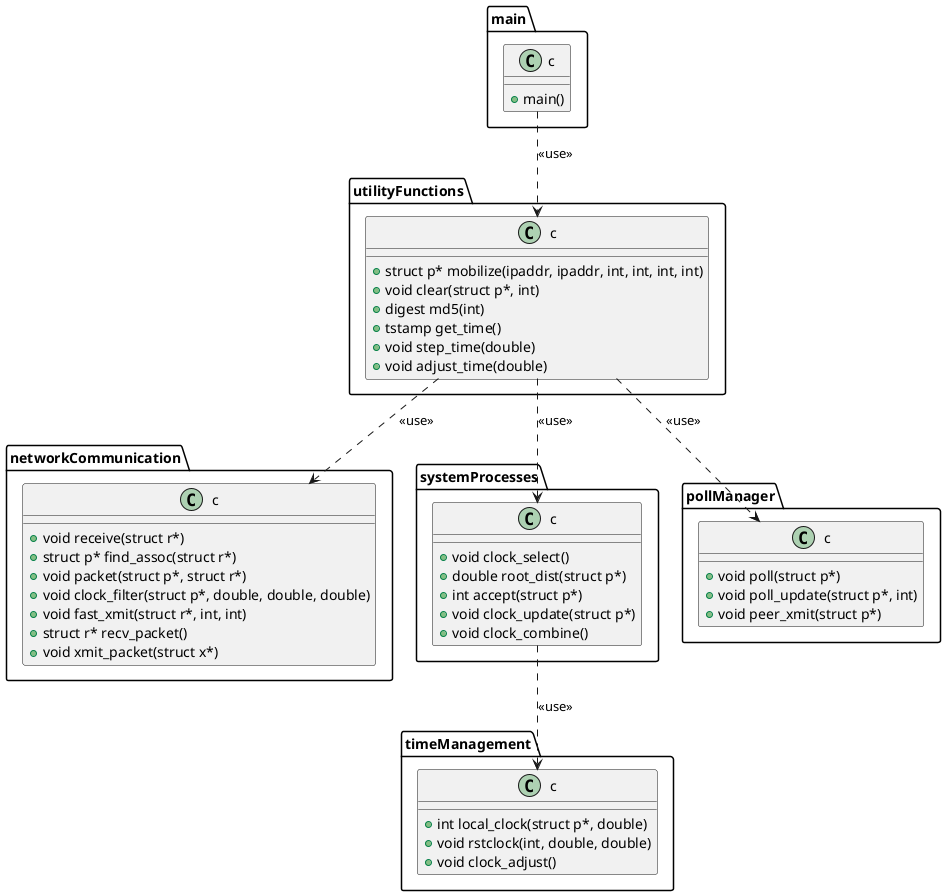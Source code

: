 @startuml uml
class main.c {
    + main()
}
class utilityFunctions.c {
    + struct p* mobilize(ipaddr, ipaddr, int, int, int, int)
    + void clear(struct p*, int)
    + digest md5(int)
    + tstamp get_time()
    + void step_time(double)
    + void adjust_time(double)
}
class networkCommunication.c {
    + void receive(struct r*)
    + struct p* find_assoc(struct r*)
    + void packet(struct p*, struct r*)
    + void clock_filter(struct p*, double, double, double)
    + void fast_xmit(struct r*, int, int)
    + struct r* recv_packet()
    + void xmit_packet(struct x*)
}
class systemProcesses.c {
    + void clock_select()
    + double root_dist(struct p*)
    + int accept(struct p*)
    + void clock_update(struct p*)
    + void clock_combine()
}
class pollManager.c {
    + void poll(struct p*)
    + void poll_update(struct p*, int)
    + void peer_xmit(struct p*)
}
class timeManagement.c {
    + int local_clock(struct p*, double)
    + void rstclock(int, double, double)
    + void clock_adjust()
}
main.c ..> utilityFunctions.c : <<use>>
utilityFunctions.c ..> networkCommunication.c : <<use>>
utilityFunctions.c ..> systemProcesses.c : <<use>>
utilityFunctions.c ..> pollManager.c : <<use>>
systemProcesses.c ..> timeManagement.c : <<use>>
@enduml